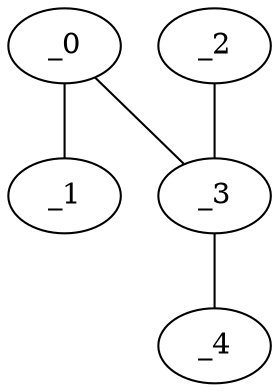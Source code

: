 graph TP1_0060 {
	_0	 [x="0.964183",
		y="2.95544"];
	_1	 [x="2.95799",
		y="2.70903"];
	_0 -- _1;
	_3	 [x="1.51",
		y="2.97"];
	_0 -- _3;
	_2	 [x="1.12534",
		y="0.892918"];
	_2 -- _3;
	_4	 [x="0.612732",
		y="2.02025"];
	_3 -- _4;
}
